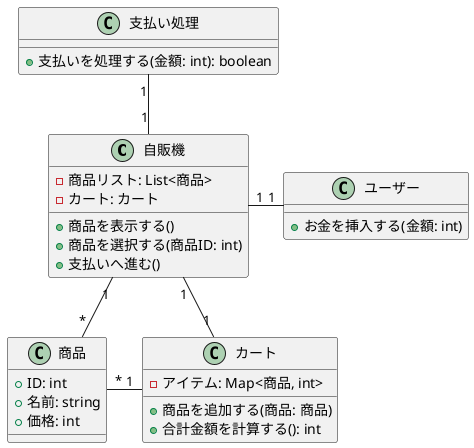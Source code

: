 @startuml クラス図

' クラス図
class 自販機 {
    - 商品リスト: List<商品>
    - カート: カート
    + 商品を表示する()
    + 商品を選択する(商品ID: int)
    + 支払いへ進む()
}

class 商品 {
    + ID: int
    + 名前: string
    + 価格: int
}

class カート {
    - アイテム: Map<商品, int>
    + 商品を追加する(商品: 商品)
    + 合計金額を計算する(): int
}

class 支払い処理 {
    + 支払いを処理する(金額: int): boolean
}

class ユーザー {
    + お金を挿入する(金額: int)
}

自販機 "1" -- "*" 商品
自販機 "1" -- "1" カート
カート "1" -left- "*" 商品
自販機 "1" -up- "1" 支払い処理
ユーザー "1" -left- "1" 自販機

@enduml